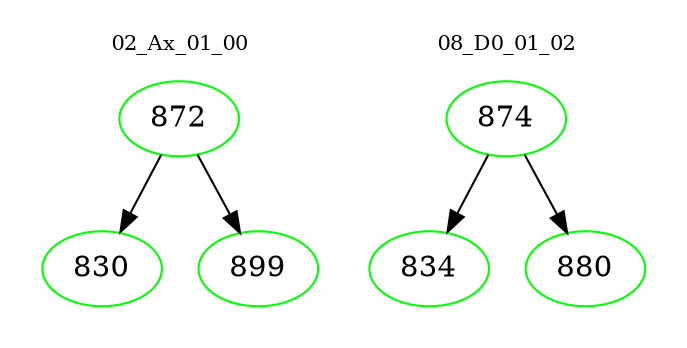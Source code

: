 digraph{
subgraph cluster_0 {
color = white
label = "02_Ax_01_00";
fontsize=10;
T0_872 [label="872", color="green"]
T0_872 -> T0_830 [color="black"]
T0_830 [label="830", color="green"]
T0_872 -> T0_899 [color="black"]
T0_899 [label="899", color="green"]
}
subgraph cluster_1 {
color = white
label = "08_D0_01_02";
fontsize=10;
T1_874 [label="874", color="green"]
T1_874 -> T1_834 [color="black"]
T1_834 [label="834", color="green"]
T1_874 -> T1_880 [color="black"]
T1_880 [label="880", color="green"]
}
}
